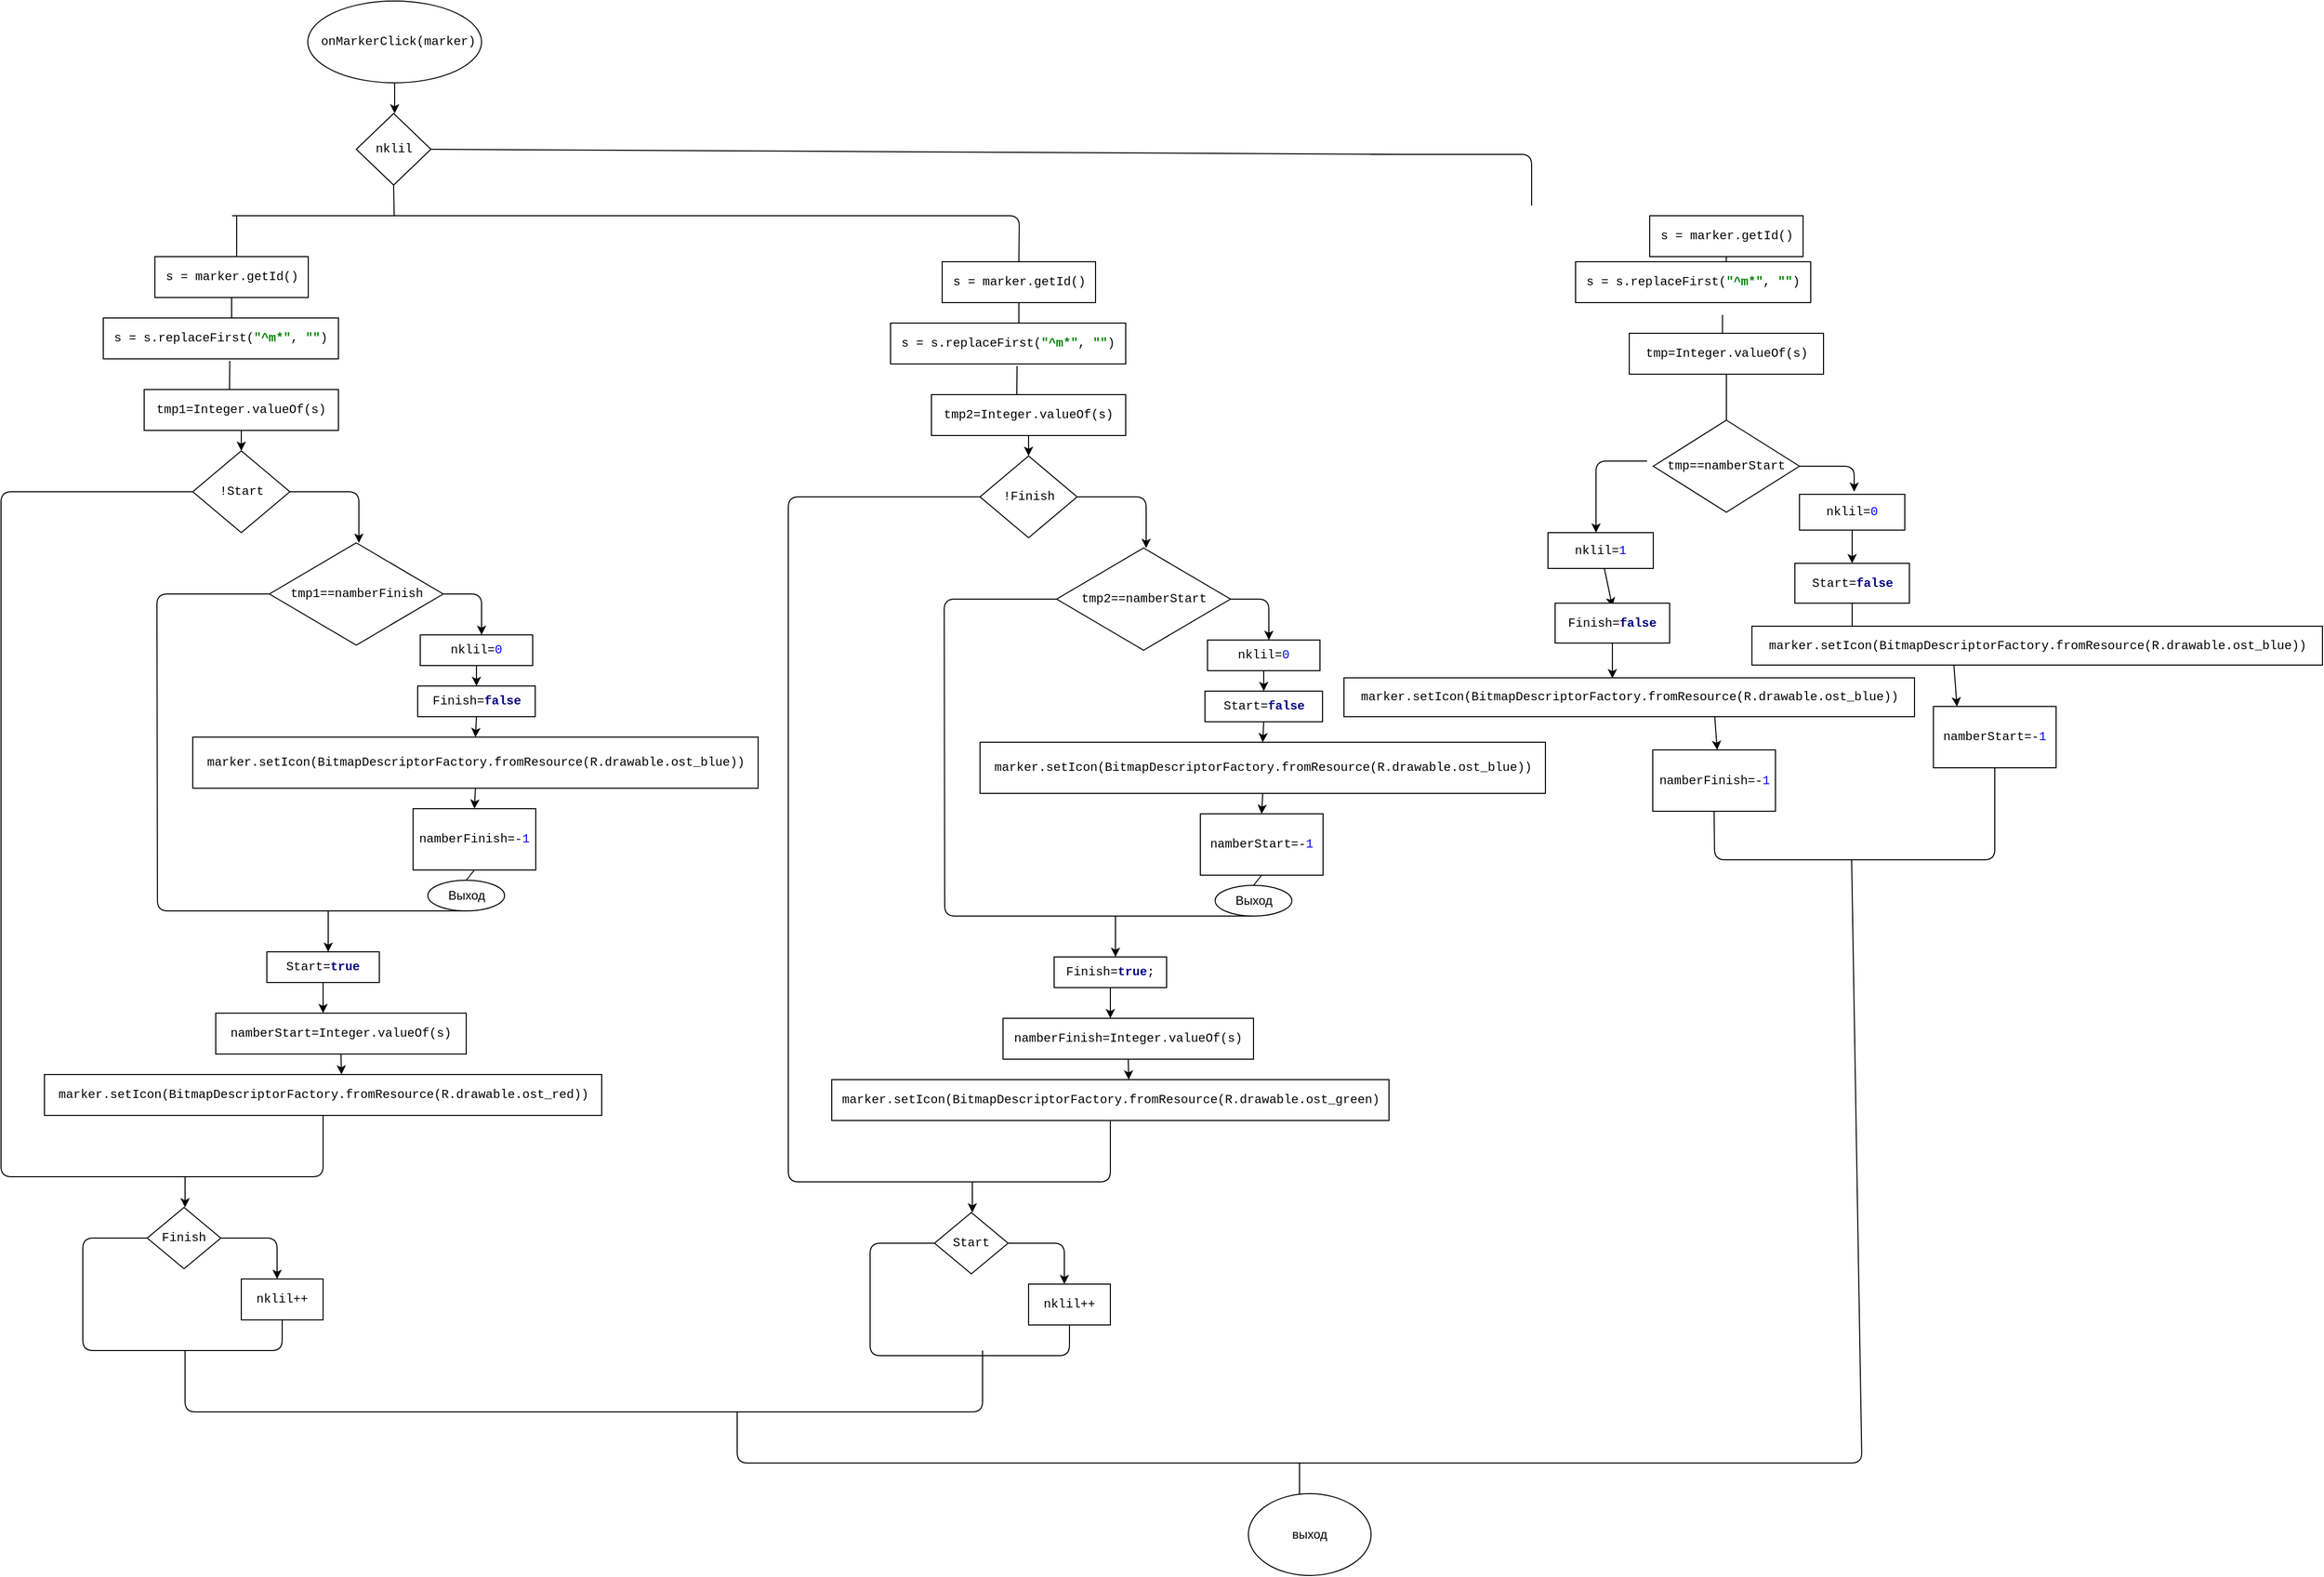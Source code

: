 <mxfile version="12.2.6" type="device" pages="1"><diagram id="OuDkyomY32pBFvDQjRGJ" name="Страница 1"><mxGraphModel dx="1463" dy="693" grid="1" gridSize="10" guides="1" tooltips="1" connect="1" arrows="1" fold="1" page="1" pageScale="1" pageWidth="827" pageHeight="1169" math="0" shadow="0"><root><mxCell id="0"/><mxCell id="1" parent="0"/><mxCell id="VY7NuEIRUdAzxWmSOkQE-1" value="&lt;pre style=&quot;background-color: rgb(255 , 255 , 255) ; font-family: &amp;#34;courier new&amp;#34;&quot;&gt; onMarkerClick(marker)&lt;/pre&gt;" style="ellipse;whiteSpace=wrap;html=1;" vertex="1" parent="1"><mxGeometry x="310" y="20" width="170" height="80" as="geometry"/></mxCell><mxCell id="VY7NuEIRUdAzxWmSOkQE-3" value="" style="endArrow=classic;html=1;entryX=0.5;entryY=0;entryDx=0;entryDy=0;exitX=0.5;exitY=1;exitDx=0;exitDy=0;" edge="1" parent="1" source="VY7NuEIRUdAzxWmSOkQE-1"><mxGeometry width="50" height="50" relative="1" as="geometry"><mxPoint x="170" y="190" as="sourcePoint"/><mxPoint x="395" y="130" as="targetPoint"/></mxGeometry></mxCell><mxCell id="VY7NuEIRUdAzxWmSOkQE-12" value="&lt;pre style=&quot;background-color: rgb(255 , 255 , 255) ; font-family: &amp;#34;courier new&amp;#34;&quot;&gt;nklil&lt;/pre&gt;" style="rhombus;whiteSpace=wrap;html=1;" vertex="1" parent="1"><mxGeometry x="357.5" y="130" width="73" height="70" as="geometry"/></mxCell><mxCell id="VY7NuEIRUdAzxWmSOkQE-14" value="" style="endArrow=none;html=1;entryX=0.5;entryY=1;entryDx=0;entryDy=0;" edge="1" parent="1" target="VY7NuEIRUdAzxWmSOkQE-12"><mxGeometry width="50" height="50" relative="1" as="geometry"><mxPoint x="394.5" y="230" as="sourcePoint"/><mxPoint x="370.5" y="260" as="targetPoint"/></mxGeometry></mxCell><mxCell id="VY7NuEIRUdAzxWmSOkQE-15" value="" style="endArrow=none;html=1;entryX=0.5;entryY=0;entryDx=0;entryDy=0;" edge="1" parent="1" target="VY7NuEIRUdAzxWmSOkQE-60"><mxGeometry width="50" height="50" relative="1" as="geometry"><mxPoint x="236" y="230" as="sourcePoint"/><mxPoint x="990" y="230" as="targetPoint"/><Array as="points"><mxPoint x="1006" y="230"/></Array></mxGeometry></mxCell><mxCell id="VY7NuEIRUdAzxWmSOkQE-16" value="" style="endArrow=none;html=1;" edge="1" parent="1"><mxGeometry width="50" height="50" relative="1" as="geometry"><mxPoint x="240.5" y="270" as="sourcePoint"/><mxPoint x="240.5" y="230" as="targetPoint"/></mxGeometry></mxCell><mxCell id="VY7NuEIRUdAzxWmSOkQE-17" value="&lt;pre style=&quot;background-color: rgb(255 , 255 , 255) ; font-family: &amp;#34;courier new&amp;#34;&quot;&gt;s = marker.getId()&lt;/pre&gt;" style="rounded=0;whiteSpace=wrap;html=1;" vertex="1" parent="1"><mxGeometry x="160.5" y="270" width="150" height="40" as="geometry"/></mxCell><mxCell id="VY7NuEIRUdAzxWmSOkQE-18" value="" style="endArrow=none;html=1;entryX=0.5;entryY=1;entryDx=0;entryDy=0;" edge="1" parent="1" target="VY7NuEIRUdAzxWmSOkQE-17"><mxGeometry width="50" height="50" relative="1" as="geometry"><mxPoint x="235.5" y="330" as="sourcePoint"/><mxPoint x="260.5" y="320" as="targetPoint"/></mxGeometry></mxCell><mxCell id="VY7NuEIRUdAzxWmSOkQE-19" value="&lt;pre style=&quot;background-color: rgb(255 , 255 , 255) ; font-family: &amp;#34;courier new&amp;#34;&quot;&gt;s = s.replaceFirst(&lt;span style=&quot;color: #008000 ; font-weight: bold&quot;&gt;&quot;^m*&quot;&lt;/span&gt;, &lt;span style=&quot;color: #008000 ; font-weight: bold&quot;&gt;&quot;&quot;&lt;/span&gt;)&lt;/pre&gt;" style="rounded=0;whiteSpace=wrap;html=1;" vertex="1" parent="1"><mxGeometry x="110" y="330" width="230" height="40" as="geometry"/></mxCell><mxCell id="VY7NuEIRUdAzxWmSOkQE-20" value="" style="endArrow=none;html=1;entryX=0.538;entryY=1.05;entryDx=0;entryDy=0;entryPerimeter=0;" edge="1" parent="1" target="VY7NuEIRUdAzxWmSOkQE-19"><mxGeometry width="50" height="50" relative="1" as="geometry"><mxPoint x="233.5" y="400" as="sourcePoint"/><mxPoint x="230.5" y="380" as="targetPoint"/></mxGeometry></mxCell><mxCell id="VY7NuEIRUdAzxWmSOkQE-21" value="&lt;pre style=&quot;background-color: rgb(255 , 255 , 255) ; font-family: &amp;#34;courier new&amp;#34;&quot;&gt;tmp1=Integer.valueOf(s)&lt;/pre&gt;" style="rounded=0;whiteSpace=wrap;html=1;" vertex="1" parent="1"><mxGeometry x="150" y="400" width="190" height="40" as="geometry"/></mxCell><mxCell id="VY7NuEIRUdAzxWmSOkQE-23" value="&lt;pre style=&quot;background-color: rgb(255 , 255 , 255) ; font-family: &amp;#34;courier new&amp;#34;&quot;&gt;!Start&lt;/pre&gt;" style="rhombus;whiteSpace=wrap;html=1;" vertex="1" parent="1"><mxGeometry x="197.5" y="460" width="95" height="80" as="geometry"/></mxCell><mxCell id="VY7NuEIRUdAzxWmSOkQE-24" value="" style="endArrow=classic;html=1;entryX=0.5;entryY=0;entryDx=0;entryDy=0;exitX=0.5;exitY=1;exitDx=0;exitDy=0;" edge="1" parent="1" source="VY7NuEIRUdAzxWmSOkQE-21" target="VY7NuEIRUdAzxWmSOkQE-23"><mxGeometry width="50" height="50" relative="1" as="geometry"><mxPoint x="80" y="540" as="sourcePoint"/><mxPoint x="130" y="490" as="targetPoint"/></mxGeometry></mxCell><mxCell id="VY7NuEIRUdAzxWmSOkQE-25" value="" style="endArrow=classic;html=1;exitX=1;exitY=0.5;exitDx=0;exitDy=0;" edge="1" parent="1" source="VY7NuEIRUdAzxWmSOkQE-23"><mxGeometry width="50" height="50" relative="1" as="geometry"><mxPoint x="380" y="530" as="sourcePoint"/><mxPoint x="360" y="550" as="targetPoint"/><Array as="points"><mxPoint x="360" y="500"/></Array></mxGeometry></mxCell><mxCell id="VY7NuEIRUdAzxWmSOkQE-26" value="&lt;pre style=&quot;background-color: rgb(255 , 255 , 255) ; font-family: &amp;#34;courier new&amp;#34;&quot;&gt;tmp1==namberFinish&lt;/pre&gt;" style="rhombus;whiteSpace=wrap;html=1;" vertex="1" parent="1"><mxGeometry x="272.5" y="550" width="170" height="100" as="geometry"/></mxCell><mxCell id="VY7NuEIRUdAzxWmSOkQE-27" value="" style="endArrow=classic;html=1;exitX=1;exitY=0.5;exitDx=0;exitDy=0;" edge="1" parent="1" source="VY7NuEIRUdAzxWmSOkQE-26"><mxGeometry width="50" height="50" relative="1" as="geometry"><mxPoint x="450" y="620" as="sourcePoint"/><mxPoint x="480" y="640" as="targetPoint"/><Array as="points"><mxPoint x="480" y="600"/></Array></mxGeometry></mxCell><mxCell id="VY7NuEIRUdAzxWmSOkQE-28" value="&lt;pre style=&quot;background-color: rgb(255 , 255 , 255) ; font-family: &amp;#34;courier new&amp;#34;&quot;&gt;nklil=&lt;span style=&quot;color: #0000ff&quot;&gt;0&lt;/span&gt;&lt;/pre&gt;" style="rounded=0;whiteSpace=wrap;html=1;" vertex="1" parent="1"><mxGeometry x="420" y="640" width="110" height="30" as="geometry"/></mxCell><mxCell id="VY7NuEIRUdAzxWmSOkQE-29" value="&lt;pre style=&quot;background-color: rgb(255 , 255 , 255) ; font-family: &amp;#34;courier new&amp;#34;&quot;&gt;Finish=&lt;span style=&quot;color: #000080 ; font-weight: bold&quot;&gt;false&lt;/span&gt;&lt;/pre&gt;" style="rounded=0;whiteSpace=wrap;html=1;" vertex="1" parent="1"><mxGeometry x="417.5" y="690" width="115" height="30" as="geometry"/></mxCell><mxCell id="VY7NuEIRUdAzxWmSOkQE-30" value="" style="endArrow=classic;html=1;entryX=0.5;entryY=0;entryDx=0;entryDy=0;exitX=0.5;exitY=1;exitDx=0;exitDy=0;" edge="1" parent="1" source="VY7NuEIRUdAzxWmSOkQE-28" target="VY7NuEIRUdAzxWmSOkQE-29"><mxGeometry width="50" height="50" relative="1" as="geometry"><mxPoint x="310" y="760" as="sourcePoint"/><mxPoint x="360" y="710" as="targetPoint"/></mxGeometry></mxCell><mxCell id="VY7NuEIRUdAzxWmSOkQE-31" value="&lt;pre style=&quot;background-color: rgb(255 , 255 , 255) ; font-family: &amp;#34;courier new&amp;#34;&quot;&gt;marker.setIcon(BitmapDescriptorFactory.fromResource(R.drawable.ost_blue))&lt;/pre&gt;" style="rounded=0;whiteSpace=wrap;html=1;" vertex="1" parent="1"><mxGeometry x="197.5" y="740" width="553" height="50" as="geometry"/></mxCell><mxCell id="VY7NuEIRUdAzxWmSOkQE-33" value="" style="endArrow=classic;html=1;entryX=0.5;entryY=0;entryDx=0;entryDy=0;exitX=0.5;exitY=1;exitDx=0;exitDy=0;" edge="1" parent="1" source="VY7NuEIRUdAzxWmSOkQE-29" target="VY7NuEIRUdAzxWmSOkQE-31"><mxGeometry width="50" height="50" relative="1" as="geometry"><mxPoint x="310" y="740" as="sourcePoint"/><mxPoint x="360" y="690" as="targetPoint"/></mxGeometry></mxCell><mxCell id="VY7NuEIRUdAzxWmSOkQE-34" value="" style="endArrow=classic;html=1;entryX=0.5;entryY=0;entryDx=0;entryDy=0;exitX=0.5;exitY=1;exitDx=0;exitDy=0;" edge="1" parent="1" source="VY7NuEIRUdAzxWmSOkQE-31" target="VY7NuEIRUdAzxWmSOkQE-35"><mxGeometry width="50" height="50" relative="1" as="geometry"><mxPoint x="260" y="910" as="sourcePoint"/><mxPoint x="310" y="860" as="targetPoint"/></mxGeometry></mxCell><mxCell id="VY7NuEIRUdAzxWmSOkQE-35" value="&lt;pre style=&quot;background-color: rgb(255 , 255 , 255) ; font-family: &amp;#34;courier new&amp;#34;&quot;&gt;namberFinish=-&lt;span style=&quot;color: #0000ff&quot;&gt;1&lt;/span&gt;&lt;/pre&gt;" style="rounded=0;whiteSpace=wrap;html=1;" vertex="1" parent="1"><mxGeometry x="413" y="810" width="120" height="60" as="geometry"/></mxCell><mxCell id="VY7NuEIRUdAzxWmSOkQE-38" value="" style="endArrow=classic;html=1;" edge="1" parent="1"><mxGeometry width="50" height="50" relative="1" as="geometry"><mxPoint x="330" y="910" as="sourcePoint"/><mxPoint x="330" y="950" as="targetPoint"/></mxGeometry></mxCell><mxCell id="VY7NuEIRUdAzxWmSOkQE-39" value="&lt;pre style=&quot;background-color: rgb(255 , 255 , 255) ; font-family: &amp;#34;courier new&amp;#34;&quot;&gt;Start=&lt;span style=&quot;color: #000080 ; font-weight: bold&quot;&gt;true&lt;/span&gt;&lt;/pre&gt;" style="rounded=0;whiteSpace=wrap;html=1;" vertex="1" parent="1"><mxGeometry x="270" y="950" width="110" height="30" as="geometry"/></mxCell><mxCell id="VY7NuEIRUdAzxWmSOkQE-40" value="" style="endArrow=classic;html=1;exitX=0.5;exitY=1;exitDx=0;exitDy=0;" edge="1" parent="1" source="VY7NuEIRUdAzxWmSOkQE-39"><mxGeometry width="50" height="50" relative="1" as="geometry"><mxPoint x="200" y="1060" as="sourcePoint"/><mxPoint x="325" y="1010" as="targetPoint"/></mxGeometry></mxCell><mxCell id="VY7NuEIRUdAzxWmSOkQE-41" value="&lt;pre style=&quot;background-color: rgb(255 , 255 , 255) ; font-family: &amp;#34;courier new&amp;#34;&quot;&gt;namberStart=Integer.valueOf(s)&lt;/pre&gt;" style="rounded=0;whiteSpace=wrap;html=1;" vertex="1" parent="1"><mxGeometry x="220" y="1010" width="245" height="40" as="geometry"/></mxCell><mxCell id="VY7NuEIRUdAzxWmSOkQE-42" value="" style="endArrow=classic;html=1;exitX=0.5;exitY=1;exitDx=0;exitDy=0;" edge="1" parent="1" source="VY7NuEIRUdAzxWmSOkQE-41"><mxGeometry width="50" height="50" relative="1" as="geometry"><mxPoint x="160" y="1100" as="sourcePoint"/><mxPoint x="343" y="1070" as="targetPoint"/></mxGeometry></mxCell><mxCell id="VY7NuEIRUdAzxWmSOkQE-43" value="&lt;pre style=&quot;background-color: rgb(255 , 255 , 255) ; font-family: &amp;#34;courier new&amp;#34;&quot;&gt;marker.setIcon(BitmapDescriptorFactory.fromResource(R.drawable.ost_red))&lt;/pre&gt;" style="rounded=0;whiteSpace=wrap;html=1;" vertex="1" parent="1"><mxGeometry x="52.5" y="1070" width="545" height="40" as="geometry"/></mxCell><mxCell id="VY7NuEIRUdAzxWmSOkQE-45" value="Выход" style="ellipse;whiteSpace=wrap;html=1;" vertex="1" parent="1"><mxGeometry x="427.5" y="880" width="75" height="30" as="geometry"/></mxCell><mxCell id="VY7NuEIRUdAzxWmSOkQE-49" value="" style="endArrow=none;html=1;exitX=0.5;exitY=1;exitDx=0;exitDy=0;" edge="1" parent="1" source="VY7NuEIRUdAzxWmSOkQE-45"><mxGeometry width="50" height="50" relative="1" as="geometry"><mxPoint x="162.5" y="910" as="sourcePoint"/><mxPoint x="272.5" y="600" as="targetPoint"/><Array as="points"><mxPoint x="163" y="910"/><mxPoint x="162.5" y="600"/></Array></mxGeometry></mxCell><mxCell id="VY7NuEIRUdAzxWmSOkQE-52" value="" style="endArrow=none;html=1;exitX=0.5;exitY=0;exitDx=0;exitDy=0;entryX=0.5;entryY=1;entryDx=0;entryDy=0;" edge="1" parent="1" source="VY7NuEIRUdAzxWmSOkQE-45" target="VY7NuEIRUdAzxWmSOkQE-35"><mxGeometry width="50" height="50" relative="1" as="geometry"><mxPoint x="620" y="900" as="sourcePoint"/><mxPoint x="670" y="850" as="targetPoint"/></mxGeometry></mxCell><mxCell id="VY7NuEIRUdAzxWmSOkQE-53" value="" style="endArrow=none;html=1;entryX=0;entryY=0.5;entryDx=0;entryDy=0;exitX=0.5;exitY=1;exitDx=0;exitDy=0;" edge="1" parent="1" source="VY7NuEIRUdAzxWmSOkQE-43" target="VY7NuEIRUdAzxWmSOkQE-23"><mxGeometry width="50" height="50" relative="1" as="geometry"><mxPoint x="340" y="1170" as="sourcePoint"/><mxPoint x="180" y="480" as="targetPoint"/><Array as="points"><mxPoint x="325" y="1170"/><mxPoint x="10" y="1170"/><mxPoint x="10" y="500"/></Array></mxGeometry></mxCell><mxCell id="VY7NuEIRUdAzxWmSOkQE-54" value="" style="endArrow=classic;html=1;" edge="1" parent="1"><mxGeometry width="50" height="50" relative="1" as="geometry"><mxPoint x="190" y="1170" as="sourcePoint"/><mxPoint x="190" y="1200" as="targetPoint"/></mxGeometry></mxCell><mxCell id="VY7NuEIRUdAzxWmSOkQE-55" value="&lt;pre style=&quot;background-color: rgb(255 , 255 , 255) ; font-family: &amp;#34;courier new&amp;#34;&quot;&gt;Finish&lt;/pre&gt;" style="rhombus;whiteSpace=wrap;html=1;" vertex="1" parent="1"><mxGeometry x="153" y="1200" width="72" height="60" as="geometry"/></mxCell><mxCell id="VY7NuEIRUdAzxWmSOkQE-56" value="" style="endArrow=classic;html=1;exitX=1;exitY=0.5;exitDx=0;exitDy=0;" edge="1" parent="1" source="VY7NuEIRUdAzxWmSOkQE-55"><mxGeometry width="50" height="50" relative="1" as="geometry"><mxPoint x="200" y="1310" as="sourcePoint"/><mxPoint x="280" y="1270" as="targetPoint"/><Array as="points"><mxPoint x="280" y="1230"/></Array></mxGeometry></mxCell><mxCell id="VY7NuEIRUdAzxWmSOkQE-57" value="&lt;pre style=&quot;background-color: rgb(255 , 255 , 255) ; font-family: &amp;#34;courier new&amp;#34;&quot;&gt;nklil++&lt;/pre&gt;" style="rounded=0;whiteSpace=wrap;html=1;" vertex="1" parent="1"><mxGeometry x="245" y="1270" width="80" height="40" as="geometry"/></mxCell><mxCell id="VY7NuEIRUdAzxWmSOkQE-59" value="" style="endArrow=none;html=1;entryX=0;entryY=0.5;entryDx=0;entryDy=0;exitX=0.5;exitY=1;exitDx=0;exitDy=0;" edge="1" parent="1" source="VY7NuEIRUdAzxWmSOkQE-57" target="VY7NuEIRUdAzxWmSOkQE-55"><mxGeometry width="50" height="50" relative="1" as="geometry"><mxPoint x="230" y="1330" as="sourcePoint"/><mxPoint x="130" y="1210" as="targetPoint"/><Array as="points"><mxPoint x="285" y="1340"/><mxPoint x="90" y="1340"/><mxPoint x="90" y="1230"/></Array></mxGeometry></mxCell><mxCell id="VY7NuEIRUdAzxWmSOkQE-60" value="&lt;pre style=&quot;background-color: rgb(255 , 255 , 255) ; font-family: &amp;#34;courier new&amp;#34;&quot;&gt;s = marker.getId()&lt;/pre&gt;" style="rounded=0;whiteSpace=wrap;html=1;" vertex="1" parent="1"><mxGeometry x="930.5" y="275" width="150" height="40" as="geometry"/></mxCell><mxCell id="VY7NuEIRUdAzxWmSOkQE-61" value="" style="endArrow=none;html=1;entryX=0.5;entryY=1;entryDx=0;entryDy=0;" edge="1" parent="1" target="VY7NuEIRUdAzxWmSOkQE-60"><mxGeometry width="50" height="50" relative="1" as="geometry"><mxPoint x="1005.5" y="335" as="sourcePoint"/><mxPoint x="1030.5" y="325" as="targetPoint"/></mxGeometry></mxCell><mxCell id="VY7NuEIRUdAzxWmSOkQE-62" value="&lt;pre style=&quot;background-color: rgb(255 , 255 , 255) ; font-family: &amp;#34;courier new&amp;#34;&quot;&gt;s = s.replaceFirst(&lt;span style=&quot;color: #008000 ; font-weight: bold&quot;&gt;&quot;^m*&quot;&lt;/span&gt;, &lt;span style=&quot;color: #008000 ; font-weight: bold&quot;&gt;&quot;&quot;&lt;/span&gt;)&lt;/pre&gt;" style="rounded=0;whiteSpace=wrap;html=1;" vertex="1" parent="1"><mxGeometry x="880" y="335" width="230" height="40" as="geometry"/></mxCell><mxCell id="VY7NuEIRUdAzxWmSOkQE-63" value="" style="endArrow=none;html=1;entryX=0.538;entryY=1.05;entryDx=0;entryDy=0;entryPerimeter=0;" edge="1" parent="1" target="VY7NuEIRUdAzxWmSOkQE-62"><mxGeometry width="50" height="50" relative="1" as="geometry"><mxPoint x="1003.5" y="405" as="sourcePoint"/><mxPoint x="1000.5" y="385" as="targetPoint"/></mxGeometry></mxCell><mxCell id="VY7NuEIRUdAzxWmSOkQE-64" value="&lt;pre style=&quot;background-color: rgb(255 , 255 , 255) ; font-family: &amp;#34;courier new&amp;#34;&quot;&gt;tmp2=Integer.valueOf(s)&lt;/pre&gt;" style="rounded=0;whiteSpace=wrap;html=1;" vertex="1" parent="1"><mxGeometry x="920" y="405" width="190" height="40" as="geometry"/></mxCell><mxCell id="VY7NuEIRUdAzxWmSOkQE-65" value="&lt;pre style=&quot;background-color: rgb(255 , 255 , 255) ; font-family: &amp;#34;courier new&amp;#34;&quot;&gt;&lt;pre style=&quot;font-family: &amp;#34;courier new&amp;#34;&quot;&gt;!Finish&lt;/pre&gt;&lt;/pre&gt;" style="rhombus;whiteSpace=wrap;html=1;" vertex="1" parent="1"><mxGeometry x="967.5" y="465" width="95" height="80" as="geometry"/></mxCell><mxCell id="VY7NuEIRUdAzxWmSOkQE-66" value="" style="endArrow=classic;html=1;entryX=0.5;entryY=0;entryDx=0;entryDy=0;exitX=0.5;exitY=1;exitDx=0;exitDy=0;" edge="1" parent="1" source="VY7NuEIRUdAzxWmSOkQE-64" target="VY7NuEIRUdAzxWmSOkQE-65"><mxGeometry width="50" height="50" relative="1" as="geometry"><mxPoint x="850" y="545" as="sourcePoint"/><mxPoint x="900" y="495" as="targetPoint"/></mxGeometry></mxCell><mxCell id="VY7NuEIRUdAzxWmSOkQE-67" value="" style="endArrow=classic;html=1;exitX=1;exitY=0.5;exitDx=0;exitDy=0;" edge="1" parent="1" source="VY7NuEIRUdAzxWmSOkQE-65"><mxGeometry width="50" height="50" relative="1" as="geometry"><mxPoint x="1150" y="535" as="sourcePoint"/><mxPoint x="1130" y="555" as="targetPoint"/><Array as="points"><mxPoint x="1130" y="505"/></Array></mxGeometry></mxCell><mxCell id="VY7NuEIRUdAzxWmSOkQE-68" value="&lt;pre style=&quot;background-color: rgb(255 , 255 , 255) ; font-family: &amp;#34;courier new&amp;#34;&quot;&gt;&lt;pre style=&quot;font-family: &amp;#34;courier new&amp;#34;&quot;&gt;tmp2==namberStart&lt;/pre&gt;&lt;/pre&gt;" style="rhombus;whiteSpace=wrap;html=1;" vertex="1" parent="1"><mxGeometry x="1042.5" y="555" width="170" height="100" as="geometry"/></mxCell><mxCell id="VY7NuEIRUdAzxWmSOkQE-69" value="" style="endArrow=classic;html=1;exitX=1;exitY=0.5;exitDx=0;exitDy=0;" edge="1" parent="1" source="VY7NuEIRUdAzxWmSOkQE-68"><mxGeometry width="50" height="50" relative="1" as="geometry"><mxPoint x="1220" y="625" as="sourcePoint"/><mxPoint x="1250" y="645" as="targetPoint"/><Array as="points"><mxPoint x="1250" y="605"/></Array></mxGeometry></mxCell><mxCell id="VY7NuEIRUdAzxWmSOkQE-70" value="&lt;pre style=&quot;background-color: rgb(255 , 255 , 255) ; font-family: &amp;#34;courier new&amp;#34;&quot;&gt;nklil=&lt;span style=&quot;color: #0000ff&quot;&gt;0&lt;/span&gt;&lt;/pre&gt;" style="rounded=0;whiteSpace=wrap;html=1;" vertex="1" parent="1"><mxGeometry x="1190" y="645" width="110" height="30" as="geometry"/></mxCell><mxCell id="VY7NuEIRUdAzxWmSOkQE-71" value="&lt;pre style=&quot;background-color: rgb(255 , 255 , 255) ; font-family: &amp;#34;courier new&amp;#34;&quot;&gt;&lt;pre style=&quot;font-family: &amp;#34;courier new&amp;#34;&quot;&gt;Start=&lt;span style=&quot;color: #000080 ; font-weight: bold&quot;&gt;false&lt;/span&gt;&lt;/pre&gt;&lt;/pre&gt;" style="rounded=0;whiteSpace=wrap;html=1;" vertex="1" parent="1"><mxGeometry x="1187.5" y="695" width="115" height="30" as="geometry"/></mxCell><mxCell id="VY7NuEIRUdAzxWmSOkQE-72" value="" style="endArrow=classic;html=1;entryX=0.5;entryY=0;entryDx=0;entryDy=0;exitX=0.5;exitY=1;exitDx=0;exitDy=0;" edge="1" parent="1" source="VY7NuEIRUdAzxWmSOkQE-70" target="VY7NuEIRUdAzxWmSOkQE-71"><mxGeometry width="50" height="50" relative="1" as="geometry"><mxPoint x="1080" y="765" as="sourcePoint"/><mxPoint x="1130" y="715" as="targetPoint"/></mxGeometry></mxCell><mxCell id="VY7NuEIRUdAzxWmSOkQE-73" value="&lt;pre style=&quot;background-color: rgb(255 , 255 , 255) ; font-family: &amp;#34;courier new&amp;#34;&quot;&gt;marker.setIcon(BitmapDescriptorFactory.fromResource(R.drawable.ost_blue))&lt;/pre&gt;" style="rounded=0;whiteSpace=wrap;html=1;" vertex="1" parent="1"><mxGeometry x="967.5" y="745" width="553" height="50" as="geometry"/></mxCell><mxCell id="VY7NuEIRUdAzxWmSOkQE-74" value="" style="endArrow=classic;html=1;entryX=0.5;entryY=0;entryDx=0;entryDy=0;exitX=0.5;exitY=1;exitDx=0;exitDy=0;" edge="1" parent="1" source="VY7NuEIRUdAzxWmSOkQE-71" target="VY7NuEIRUdAzxWmSOkQE-73"><mxGeometry width="50" height="50" relative="1" as="geometry"><mxPoint x="1080" y="745" as="sourcePoint"/><mxPoint x="1130" y="695" as="targetPoint"/></mxGeometry></mxCell><mxCell id="VY7NuEIRUdAzxWmSOkQE-75" value="" style="endArrow=classic;html=1;entryX=0.5;entryY=0;entryDx=0;entryDy=0;exitX=0.5;exitY=1;exitDx=0;exitDy=0;" edge="1" parent="1" source="VY7NuEIRUdAzxWmSOkQE-73" target="VY7NuEIRUdAzxWmSOkQE-76"><mxGeometry width="50" height="50" relative="1" as="geometry"><mxPoint x="1030" y="915" as="sourcePoint"/><mxPoint x="1080" y="865" as="targetPoint"/></mxGeometry></mxCell><mxCell id="VY7NuEIRUdAzxWmSOkQE-76" value="&lt;pre style=&quot;background-color: rgb(255 , 255 , 255) ; font-family: &amp;#34;courier new&amp;#34;&quot;&gt;&lt;pre style=&quot;font-family: &amp;#34;courier new&amp;#34;&quot;&gt;namberStart=-&lt;span style=&quot;color: #0000ff&quot;&gt;1&lt;/span&gt;&lt;/pre&gt;&lt;/pre&gt;" style="rounded=0;whiteSpace=wrap;html=1;" vertex="1" parent="1"><mxGeometry x="1183" y="815" width="120" height="60" as="geometry"/></mxCell><mxCell id="VY7NuEIRUdAzxWmSOkQE-77" value="" style="endArrow=classic;html=1;" edge="1" parent="1"><mxGeometry width="50" height="50" relative="1" as="geometry"><mxPoint x="1100.0" y="915" as="sourcePoint"/><mxPoint x="1100.0" y="955" as="targetPoint"/></mxGeometry></mxCell><mxCell id="VY7NuEIRUdAzxWmSOkQE-78" value="&lt;pre style=&quot;background-color: rgb(255 , 255 , 255) ; font-family: &amp;#34;courier new&amp;#34;&quot;&gt;&lt;pre style=&quot;font-family: &amp;#34;courier new&amp;#34;&quot;&gt;Finish=&lt;span style=&quot;color: #000080 ; font-weight: bold&quot;&gt;true&lt;/span&gt;;&lt;/pre&gt;&lt;/pre&gt;" style="rounded=0;whiteSpace=wrap;html=1;" vertex="1" parent="1"><mxGeometry x="1040" y="955" width="110" height="30" as="geometry"/></mxCell><mxCell id="VY7NuEIRUdAzxWmSOkQE-79" value="" style="endArrow=classic;html=1;exitX=0.5;exitY=1;exitDx=0;exitDy=0;" edge="1" parent="1" source="VY7NuEIRUdAzxWmSOkQE-78"><mxGeometry width="50" height="50" relative="1" as="geometry"><mxPoint x="970" y="1065" as="sourcePoint"/><mxPoint x="1095.0" y="1015" as="targetPoint"/></mxGeometry></mxCell><mxCell id="VY7NuEIRUdAzxWmSOkQE-80" value="&lt;pre style=&quot;background-color: rgb(255 , 255 , 255) ; font-family: &amp;#34;courier new&amp;#34;&quot;&gt;&lt;pre style=&quot;font-family: &amp;#34;courier new&amp;#34;&quot;&gt;namberFinish=Integer.valueOf(s)&lt;/pre&gt;&lt;/pre&gt;" style="rounded=0;whiteSpace=wrap;html=1;" vertex="1" parent="1"><mxGeometry x="990" y="1015" width="245" height="40" as="geometry"/></mxCell><mxCell id="VY7NuEIRUdAzxWmSOkQE-81" value="" style="endArrow=classic;html=1;exitX=0.5;exitY=1;exitDx=0;exitDy=0;" edge="1" parent="1" source="VY7NuEIRUdAzxWmSOkQE-80"><mxGeometry width="50" height="50" relative="1" as="geometry"><mxPoint x="930" y="1105" as="sourcePoint"/><mxPoint x="1113" y="1075" as="targetPoint"/></mxGeometry></mxCell><mxCell id="VY7NuEIRUdAzxWmSOkQE-82" value="&lt;pre style=&quot;background-color: rgb(255 , 255 , 255) ; font-family: &amp;#34;courier new&amp;#34;&quot;&gt;&lt;pre style=&quot;font-family: &amp;#34;courier new&amp;#34;&quot;&gt;marker.setIcon(BitmapDescriptorFactory.fromResource(R.drawable.ost_green)&lt;/pre&gt;&lt;/pre&gt;" style="rounded=0;whiteSpace=wrap;html=1;" vertex="1" parent="1"><mxGeometry x="822.5" y="1075" width="545" height="40" as="geometry"/></mxCell><mxCell id="VY7NuEIRUdAzxWmSOkQE-83" value="Выход" style="ellipse;whiteSpace=wrap;html=1;" vertex="1" parent="1"><mxGeometry x="1197.5" y="885" width="75" height="30" as="geometry"/></mxCell><mxCell id="VY7NuEIRUdAzxWmSOkQE-84" value="" style="endArrow=none;html=1;exitX=0.5;exitY=1;exitDx=0;exitDy=0;" edge="1" parent="1" source="VY7NuEIRUdAzxWmSOkQE-83"><mxGeometry width="50" height="50" relative="1" as="geometry"><mxPoint x="932.5" y="915" as="sourcePoint"/><mxPoint x="1042.5" y="605" as="targetPoint"/><Array as="points"><mxPoint x="933" y="915"/><mxPoint x="932.5" y="605"/></Array></mxGeometry></mxCell><mxCell id="VY7NuEIRUdAzxWmSOkQE-85" value="" style="endArrow=none;html=1;exitX=0.5;exitY=0;exitDx=0;exitDy=0;entryX=0.5;entryY=1;entryDx=0;entryDy=0;" edge="1" parent="1" source="VY7NuEIRUdAzxWmSOkQE-83" target="VY7NuEIRUdAzxWmSOkQE-76"><mxGeometry width="50" height="50" relative="1" as="geometry"><mxPoint x="1390" y="905" as="sourcePoint"/><mxPoint x="1440" y="855" as="targetPoint"/></mxGeometry></mxCell><mxCell id="VY7NuEIRUdAzxWmSOkQE-86" value="" style="endArrow=none;html=1;entryX=0;entryY=0.5;entryDx=0;entryDy=0;exitX=0.5;exitY=1;exitDx=0;exitDy=0;" edge="1" parent="1" source="VY7NuEIRUdAzxWmSOkQE-82" target="VY7NuEIRUdAzxWmSOkQE-65"><mxGeometry width="50" height="50" relative="1" as="geometry"><mxPoint x="1110" y="1175" as="sourcePoint"/><mxPoint x="950" y="485" as="targetPoint"/><Array as="points"><mxPoint x="1095" y="1175"/><mxPoint x="780" y="1175"/><mxPoint x="780" y="505"/></Array></mxGeometry></mxCell><mxCell id="VY7NuEIRUdAzxWmSOkQE-87" value="" style="endArrow=classic;html=1;" edge="1" parent="1"><mxGeometry width="50" height="50" relative="1" as="geometry"><mxPoint x="960.0" y="1175" as="sourcePoint"/><mxPoint x="960.0" y="1205" as="targetPoint"/></mxGeometry></mxCell><mxCell id="VY7NuEIRUdAzxWmSOkQE-88" value="&lt;pre style=&quot;background-color: rgb(255 , 255 , 255) ; font-family: &amp;#34;courier new&amp;#34;&quot;&gt;&lt;pre style=&quot;font-family: &amp;#34;courier new&amp;#34;&quot;&gt;Start&lt;/pre&gt;&lt;/pre&gt;" style="rhombus;whiteSpace=wrap;html=1;" vertex="1" parent="1"><mxGeometry x="923" y="1205" width="72" height="60" as="geometry"/></mxCell><mxCell id="VY7NuEIRUdAzxWmSOkQE-89" value="" style="endArrow=classic;html=1;exitX=1;exitY=0.5;exitDx=0;exitDy=0;" edge="1" parent="1" source="VY7NuEIRUdAzxWmSOkQE-88"><mxGeometry width="50" height="50" relative="1" as="geometry"><mxPoint x="970" y="1315" as="sourcePoint"/><mxPoint x="1050.0" y="1275" as="targetPoint"/><Array as="points"><mxPoint x="1050" y="1235"/></Array></mxGeometry></mxCell><mxCell id="VY7NuEIRUdAzxWmSOkQE-90" value="&lt;pre style=&quot;background-color: rgb(255 , 255 , 255) ; font-family: &amp;#34;courier new&amp;#34;&quot;&gt;nklil++&lt;/pre&gt;" style="rounded=0;whiteSpace=wrap;html=1;" vertex="1" parent="1"><mxGeometry x="1015" y="1275" width="80" height="40" as="geometry"/></mxCell><mxCell id="VY7NuEIRUdAzxWmSOkQE-91" value="" style="endArrow=none;html=1;entryX=0;entryY=0.5;entryDx=0;entryDy=0;exitX=0.5;exitY=1;exitDx=0;exitDy=0;" edge="1" parent="1" source="VY7NuEIRUdAzxWmSOkQE-90" target="VY7NuEIRUdAzxWmSOkQE-88"><mxGeometry width="50" height="50" relative="1" as="geometry"><mxPoint x="1000" y="1335" as="sourcePoint"/><mxPoint x="900" y="1215" as="targetPoint"/><Array as="points"><mxPoint x="1055" y="1345"/><mxPoint x="860" y="1345"/><mxPoint x="860" y="1235"/></Array></mxGeometry></mxCell><mxCell id="VY7NuEIRUdAzxWmSOkQE-92" value="" style="endArrow=none;html=1;" edge="1" parent="1"><mxGeometry width="50" height="50" relative="1" as="geometry"><mxPoint x="970" y="1340" as="sourcePoint"/><mxPoint x="190" y="1340" as="targetPoint"/><Array as="points"><mxPoint x="970" y="1400"/><mxPoint x="190" y="1400"/></Array></mxGeometry></mxCell><mxCell id="VY7NuEIRUdAzxWmSOkQE-93" value="" style="endArrow=none;html=1;exitX=1;exitY=0.5;exitDx=0;exitDy=0;" edge="1" parent="1" source="VY7NuEIRUdAzxWmSOkQE-12"><mxGeometry width="50" height="50" relative="1" as="geometry"><mxPoint x="430" y="190" as="sourcePoint"/><mxPoint x="1380" y="170" as="targetPoint"/></mxGeometry></mxCell><mxCell id="VY7NuEIRUdAzxWmSOkQE-94" value="" style="endArrow=none;html=1;" edge="1" parent="1"><mxGeometry width="50" height="50" relative="1" as="geometry"><mxPoint x="1507" y="220" as="sourcePoint"/><mxPoint x="1350" y="170" as="targetPoint"/><Array as="points"><mxPoint x="1507" y="170"/></Array></mxGeometry></mxCell><mxCell id="VY7NuEIRUdAzxWmSOkQE-95" value="&lt;pre style=&quot;background-color: rgb(255 , 255 , 255) ; font-family: &amp;#34;courier new&amp;#34;&quot;&gt;s = marker.getId()&lt;/pre&gt;" style="rounded=0;whiteSpace=wrap;html=1;" vertex="1" parent="1"><mxGeometry x="1622.5" y="230" width="150" height="40" as="geometry"/></mxCell><mxCell id="VY7NuEIRUdAzxWmSOkQE-96" value="" style="endArrow=none;html=1;entryX=0.5;entryY=1;entryDx=0;entryDy=0;" edge="1" parent="1" target="VY7NuEIRUdAzxWmSOkQE-95"><mxGeometry width="50" height="50" relative="1" as="geometry"><mxPoint x="1695.5" y="315" as="sourcePoint"/><mxPoint x="1720.5" y="305" as="targetPoint"/></mxGeometry></mxCell><mxCell id="VY7NuEIRUdAzxWmSOkQE-97" value="&lt;pre style=&quot;background-color: rgb(255 , 255 , 255) ; font-family: &amp;#34;courier new&amp;#34;&quot;&gt;s = s.replaceFirst(&lt;span style=&quot;color: #008000 ; font-weight: bold&quot;&gt;&quot;^m*&quot;&lt;/span&gt;, &lt;span style=&quot;color: #008000 ; font-weight: bold&quot;&gt;&quot;&quot;&lt;/span&gt;)&lt;/pre&gt;" style="rounded=0;whiteSpace=wrap;html=1;" vertex="1" parent="1"><mxGeometry x="1550" y="275" width="230" height="40" as="geometry"/></mxCell><mxCell id="VY7NuEIRUdAzxWmSOkQE-98" value="" style="endArrow=none;html=1;entryX=0.538;entryY=1.05;entryDx=0;entryDy=0;entryPerimeter=0;" edge="1" parent="1"><mxGeometry width="50" height="50" relative="1" as="geometry"><mxPoint x="1693.5" y="385" as="sourcePoint"/><mxPoint x="1693.74" y="327.0" as="targetPoint"/></mxGeometry></mxCell><mxCell id="VY7NuEIRUdAzxWmSOkQE-99" value="&lt;pre style=&quot;background-color: rgb(255 , 255 , 255) ; font-family: &amp;#34;courier new&amp;#34;&quot;&gt;tmp=Integer.valueOf(s)&lt;/pre&gt;" style="rounded=0;whiteSpace=wrap;html=1;" vertex="1" parent="1"><mxGeometry x="1602.5" y="345" width="190" height="40" as="geometry"/></mxCell><mxCell id="VY7NuEIRUdAzxWmSOkQE-100" value="" style="endArrow=none;html=1;entryX=0.5;entryY=1;entryDx=0;entryDy=0;" edge="1" parent="1" target="VY7NuEIRUdAzxWmSOkQE-99"><mxGeometry width="50" height="50" relative="1" as="geometry"><mxPoint x="1697.5" y="430" as="sourcePoint"/><mxPoint x="1772.5" y="420" as="targetPoint"/></mxGeometry></mxCell><mxCell id="VY7NuEIRUdAzxWmSOkQE-101" value="&lt;pre style=&quot;background-color: rgb(255 , 255 , 255) ; font-family: &amp;#34;courier new&amp;#34;&quot;&gt;tmp==namberStart&lt;/pre&gt;" style="rhombus;whiteSpace=wrap;html=1;" vertex="1" parent="1"><mxGeometry x="1626" y="430" width="143" height="90" as="geometry"/></mxCell><mxCell id="VY7NuEIRUdAzxWmSOkQE-103" value="" style="endArrow=classic;html=1;exitX=1;exitY=0.5;exitDx=0;exitDy=0;" edge="1" parent="1" source="VY7NuEIRUdAzxWmSOkQE-101"><mxGeometry width="50" height="50" relative="1" as="geometry"><mxPoint x="1782.5" y="510" as="sourcePoint"/><mxPoint x="1822.5" y="500" as="targetPoint"/><Array as="points"><mxPoint x="1822.5" y="475"/></Array></mxGeometry></mxCell><mxCell id="VY7NuEIRUdAzxWmSOkQE-104" value="&lt;pre style=&quot;background-color: rgb(255 , 255 , 255) ; font-family: &amp;#34;courier new&amp;#34;&quot;&gt;nklil=&lt;span style=&quot;color: #0000ff&quot;&gt;0&lt;/span&gt;&lt;/pre&gt;" style="rounded=0;whiteSpace=wrap;html=1;" vertex="1" parent="1"><mxGeometry x="1769" y="502.5" width="103" height="35" as="geometry"/></mxCell><mxCell id="VY7NuEIRUdAzxWmSOkQE-105" value="" style="endArrow=classic;html=1;exitX=0.5;exitY=1;exitDx=0;exitDy=0;" edge="1" parent="1" source="VY7NuEIRUdAzxWmSOkQE-104"><mxGeometry width="50" height="50" relative="1" as="geometry"><mxPoint x="1792.5" y="630" as="sourcePoint"/><mxPoint x="1820.5" y="570" as="targetPoint"/></mxGeometry></mxCell><mxCell id="VY7NuEIRUdAzxWmSOkQE-106" value="&lt;pre style=&quot;background-color: rgb(255 , 255 , 255) ; font-family: &amp;#34;courier new&amp;#34;&quot;&gt;Start=&lt;span style=&quot;color: #000080 ; font-weight: bold&quot;&gt;false&lt;/span&gt;&lt;/pre&gt;" style="rounded=0;whiteSpace=wrap;html=1;" vertex="1" parent="1"><mxGeometry x="1764.5" y="570" width="112" height="39" as="geometry"/></mxCell><mxCell id="VY7NuEIRUdAzxWmSOkQE-107" value="" style="endArrow=classic;html=1;exitX=0.5;exitY=1;exitDx=0;exitDy=0;" edge="1" parent="1" source="VY7NuEIRUdAzxWmSOkQE-106"><mxGeometry width="50" height="50" relative="1" as="geometry"><mxPoint x="1692.5" y="700" as="sourcePoint"/><mxPoint x="1820.5" y="640" as="targetPoint"/></mxGeometry></mxCell><mxCell id="VY7NuEIRUdAzxWmSOkQE-108" value="&lt;pre style=&quot;background-color: rgb(255 , 255 , 255) ; font-family: &amp;#34;courier new&amp;#34;&quot;&gt;marker.setIcon(BitmapDescriptorFactory.fromResource(R.drawable.ost_blue))&lt;/pre&gt;" style="rounded=0;whiteSpace=wrap;html=1;" vertex="1" parent="1"><mxGeometry x="1722.5" y="631.5" width="558" height="38" as="geometry"/></mxCell><mxCell id="VY7NuEIRUdAzxWmSOkQE-109" value="" style="endArrow=classic;html=1;exitX=0.354;exitY=1;exitDx=0;exitDy=0;exitPerimeter=0;" edge="1" parent="1" source="VY7NuEIRUdAzxWmSOkQE-108"><mxGeometry width="50" height="50" relative="1" as="geometry"><mxPoint x="1922.5" y="680" as="sourcePoint"/><mxPoint x="1923" y="710" as="targetPoint"/></mxGeometry></mxCell><mxCell id="VY7NuEIRUdAzxWmSOkQE-111" value="&lt;pre style=&quot;background-color: rgb(255 , 255 , 255) ; font-family: &amp;#34;courier new&amp;#34;&quot;&gt;namberStart=-&lt;span style=&quot;color: #0000ff&quot;&gt;1&lt;/span&gt;&lt;/pre&gt;" style="rounded=0;whiteSpace=wrap;html=1;" vertex="1" parent="1"><mxGeometry x="1900" y="710" width="120" height="60" as="geometry"/></mxCell><mxCell id="VY7NuEIRUdAzxWmSOkQE-112" value="" style="endArrow=classic;html=1;" edge="1" parent="1"><mxGeometry width="50" height="50" relative="1" as="geometry"><mxPoint x="1620" y="470" as="sourcePoint"/><mxPoint x="1570" y="540" as="targetPoint"/><Array as="points"><mxPoint x="1570" y="470"/></Array></mxGeometry></mxCell><mxCell id="VY7NuEIRUdAzxWmSOkQE-114" value="&lt;pre style=&quot;background-color: rgb(255 , 255 , 255) ; font-family: &amp;#34;courier new&amp;#34;&quot;&gt;nklil=&lt;font color=&quot;#0000ff&quot;&gt;1&lt;/font&gt;&lt;/pre&gt;" style="rounded=0;whiteSpace=wrap;html=1;" vertex="1" parent="1"><mxGeometry x="1523" y="540" width="103" height="35" as="geometry"/></mxCell><mxCell id="VY7NuEIRUdAzxWmSOkQE-115" value="" style="endArrow=classic;html=1;" edge="1" parent="1" source="VY7NuEIRUdAzxWmSOkQE-114"><mxGeometry width="50" height="50" relative="1" as="geometry"><mxPoint x="1558" y="672.5" as="sourcePoint"/><mxPoint x="1586" y="612.5" as="targetPoint"/></mxGeometry></mxCell><mxCell id="VY7NuEIRUdAzxWmSOkQE-116" value="&lt;pre style=&quot;background-color: rgb(255 , 255 , 255) ; font-family: &amp;#34;courier new&amp;#34;&quot;&gt;&lt;pre style=&quot;font-family: &amp;#34;courier new&amp;#34;&quot;&gt;Finish=&lt;span style=&quot;color: #000080 ; font-weight: bold&quot;&gt;false&lt;/span&gt;&lt;/pre&gt;&lt;/pre&gt;" style="rounded=0;whiteSpace=wrap;html=1;" vertex="1" parent="1"><mxGeometry x="1530" y="609" width="112" height="39" as="geometry"/></mxCell><mxCell id="VY7NuEIRUdAzxWmSOkQE-117" value="" style="endArrow=classic;html=1;exitX=0.5;exitY=1;exitDx=0;exitDy=0;" edge="1" parent="1" source="VY7NuEIRUdAzxWmSOkQE-116"><mxGeometry width="50" height="50" relative="1" as="geometry"><mxPoint x="1458" y="742.5" as="sourcePoint"/><mxPoint x="1586" y="682.5" as="targetPoint"/></mxGeometry></mxCell><mxCell id="VY7NuEIRUdAzxWmSOkQE-118" value="" style="endArrow=classic;html=1;exitX=0.354;exitY=1;exitDx=0;exitDy=0;exitPerimeter=0;" edge="1" parent="1"><mxGeometry width="50" height="50" relative="1" as="geometry"><mxPoint x="1685.532" y="712" as="sourcePoint"/><mxPoint x="1688.5" y="752.5" as="targetPoint"/></mxGeometry></mxCell><mxCell id="VY7NuEIRUdAzxWmSOkQE-119" value="&lt;pre style=&quot;background-color: rgb(255 , 255 , 255) ; font-family: &amp;#34;courier new&amp;#34;&quot;&gt;&lt;pre style=&quot;font-family: &amp;#34;courier new&amp;#34;&quot;&gt;namberFinish=-&lt;span style=&quot;color: #0000ff&quot;&gt;1&lt;/span&gt;&lt;/pre&gt;&lt;/pre&gt;" style="rounded=0;whiteSpace=wrap;html=1;" vertex="1" parent="1"><mxGeometry x="1625.5" y="752.5" width="120" height="60" as="geometry"/></mxCell><mxCell id="VY7NuEIRUdAzxWmSOkQE-120" value="&lt;pre style=&quot;background-color: rgb(255 , 255 , 255) ; font-family: &amp;#34;courier new&amp;#34;&quot;&gt;marker.setIcon(BitmapDescriptorFactory.fromResource(R.drawable.ost_blue))&lt;/pre&gt;" style="rounded=0;whiteSpace=wrap;html=1;" vertex="1" parent="1"><mxGeometry x="1323.5" y="682" width="558" height="38" as="geometry"/></mxCell><mxCell id="VY7NuEIRUdAzxWmSOkQE-122" value="" style="endArrow=none;html=1;entryX=0.5;entryY=1;entryDx=0;entryDy=0;exitX=0.5;exitY=1;exitDx=0;exitDy=0;" edge="1" parent="1" source="VY7NuEIRUdAzxWmSOkQE-119" target="VY7NuEIRUdAzxWmSOkQE-111"><mxGeometry width="50" height="50" relative="1" as="geometry"><mxPoint x="1830" y="880" as="sourcePoint"/><mxPoint x="1880" y="830" as="targetPoint"/><Array as="points"><mxPoint x="1686" y="860"/><mxPoint x="1960" y="860"/></Array></mxGeometry></mxCell><mxCell id="VY7NuEIRUdAzxWmSOkQE-123" value="" style="endArrow=none;html=1;" edge="1" parent="1"><mxGeometry width="50" height="50" relative="1" as="geometry"><mxPoint x="730" y="1400" as="sourcePoint"/><mxPoint x="1820" y="860" as="targetPoint"/><Array as="points"><mxPoint x="730" y="1450"/><mxPoint x="1830" y="1450"/></Array></mxGeometry></mxCell><mxCell id="VY7NuEIRUdAzxWmSOkQE-124" value="" style="endArrow=none;html=1;" edge="1" parent="1"><mxGeometry width="50" height="50" relative="1" as="geometry"><mxPoint x="1280" y="1480" as="sourcePoint"/><mxPoint x="1280" y="1450" as="targetPoint"/></mxGeometry></mxCell><mxCell id="VY7NuEIRUdAzxWmSOkQE-125" value="выход" style="ellipse;whiteSpace=wrap;html=1;" vertex="1" parent="1"><mxGeometry x="1230" y="1480" width="120" height="80" as="geometry"/></mxCell></root></mxGraphModel></diagram></mxfile>